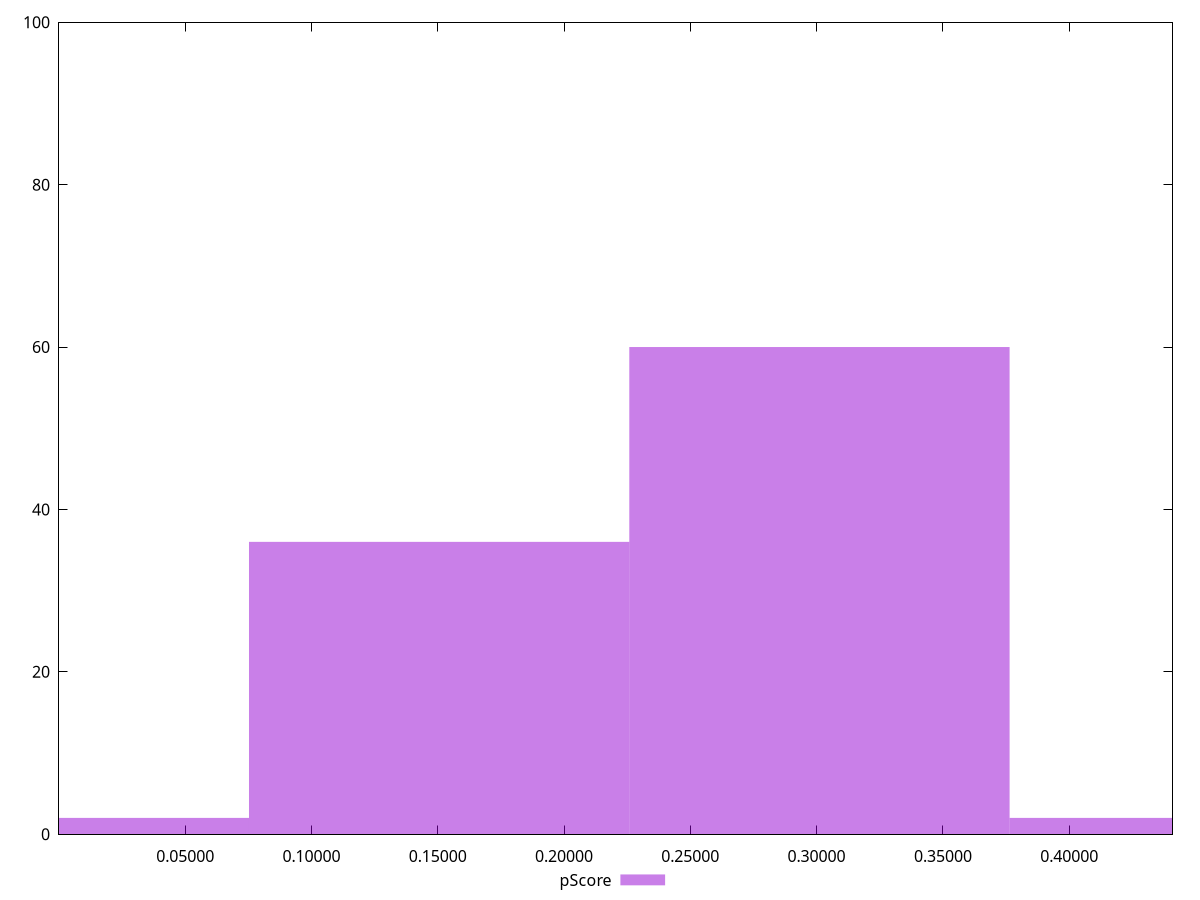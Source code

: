 reset

$pScore <<EOF
0 2
0.30112524401339724 60
0.45168786602009586 2
0.15056262200669862 36
EOF

set key outside below
set boxwidth 0.15056262200669862
set xrange [0.00006185765467908722:0.44089827044435903]
set yrange [0:100]
set trange [0:100]
set style fill transparent solid 0.5 noborder
set terminal svg size 640, 490 enhanced background rgb 'white'
set output "reprap/speed-index/samples/pages/pScore/histogram.svg"

plot $pScore title "pScore" with boxes

reset
